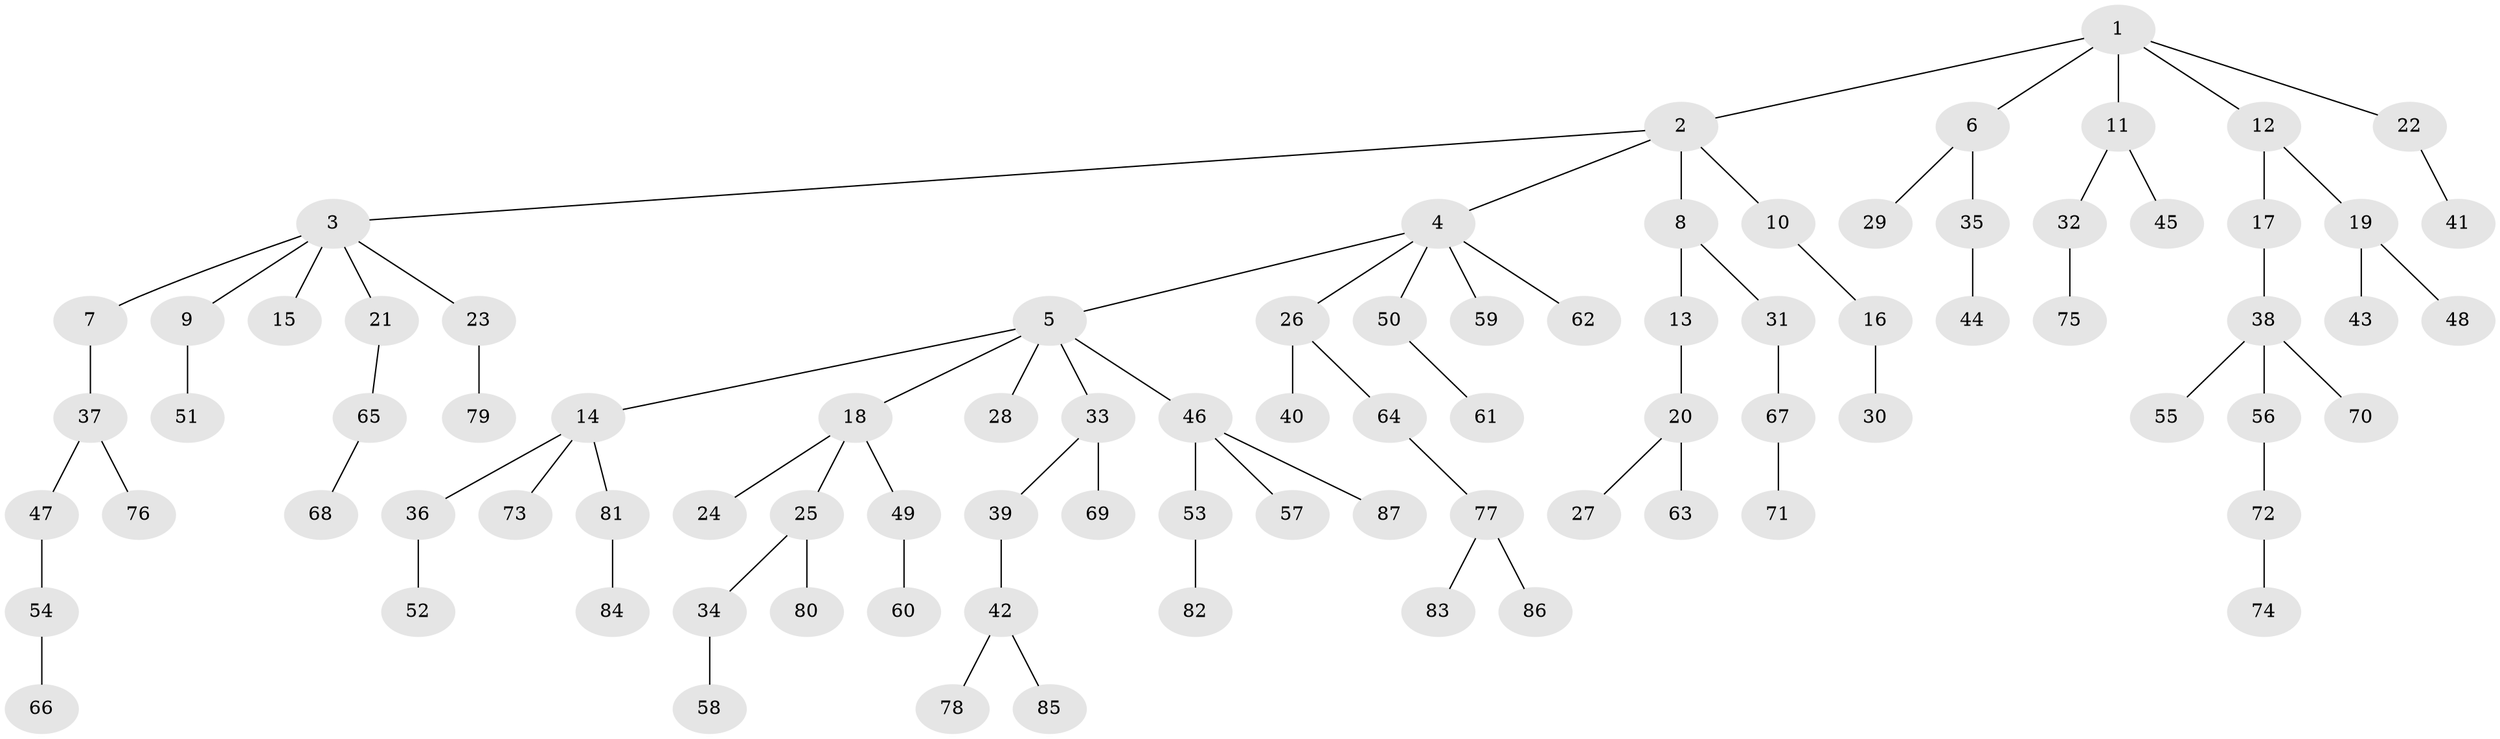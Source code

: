 // coarse degree distribution, {8: 0.016666666666666666, 6: 0.016666666666666666, 7: 0.03333333333333333, 2: 0.25, 3: 0.13333333333333333, 4: 0.016666666666666666, 1: 0.5333333333333333}
// Generated by graph-tools (version 1.1) at 2025/24/03/03/25 07:24:05]
// undirected, 87 vertices, 86 edges
graph export_dot {
graph [start="1"]
  node [color=gray90,style=filled];
  1;
  2;
  3;
  4;
  5;
  6;
  7;
  8;
  9;
  10;
  11;
  12;
  13;
  14;
  15;
  16;
  17;
  18;
  19;
  20;
  21;
  22;
  23;
  24;
  25;
  26;
  27;
  28;
  29;
  30;
  31;
  32;
  33;
  34;
  35;
  36;
  37;
  38;
  39;
  40;
  41;
  42;
  43;
  44;
  45;
  46;
  47;
  48;
  49;
  50;
  51;
  52;
  53;
  54;
  55;
  56;
  57;
  58;
  59;
  60;
  61;
  62;
  63;
  64;
  65;
  66;
  67;
  68;
  69;
  70;
  71;
  72;
  73;
  74;
  75;
  76;
  77;
  78;
  79;
  80;
  81;
  82;
  83;
  84;
  85;
  86;
  87;
  1 -- 2;
  1 -- 6;
  1 -- 11;
  1 -- 12;
  1 -- 22;
  2 -- 3;
  2 -- 4;
  2 -- 8;
  2 -- 10;
  3 -- 7;
  3 -- 9;
  3 -- 15;
  3 -- 21;
  3 -- 23;
  4 -- 5;
  4 -- 26;
  4 -- 50;
  4 -- 59;
  4 -- 62;
  5 -- 14;
  5 -- 18;
  5 -- 28;
  5 -- 33;
  5 -- 46;
  6 -- 29;
  6 -- 35;
  7 -- 37;
  8 -- 13;
  8 -- 31;
  9 -- 51;
  10 -- 16;
  11 -- 32;
  11 -- 45;
  12 -- 17;
  12 -- 19;
  13 -- 20;
  14 -- 36;
  14 -- 73;
  14 -- 81;
  16 -- 30;
  17 -- 38;
  18 -- 24;
  18 -- 25;
  18 -- 49;
  19 -- 43;
  19 -- 48;
  20 -- 27;
  20 -- 63;
  21 -- 65;
  22 -- 41;
  23 -- 79;
  25 -- 34;
  25 -- 80;
  26 -- 40;
  26 -- 64;
  31 -- 67;
  32 -- 75;
  33 -- 39;
  33 -- 69;
  34 -- 58;
  35 -- 44;
  36 -- 52;
  37 -- 47;
  37 -- 76;
  38 -- 55;
  38 -- 56;
  38 -- 70;
  39 -- 42;
  42 -- 78;
  42 -- 85;
  46 -- 53;
  46 -- 57;
  46 -- 87;
  47 -- 54;
  49 -- 60;
  50 -- 61;
  53 -- 82;
  54 -- 66;
  56 -- 72;
  64 -- 77;
  65 -- 68;
  67 -- 71;
  72 -- 74;
  77 -- 83;
  77 -- 86;
  81 -- 84;
}
